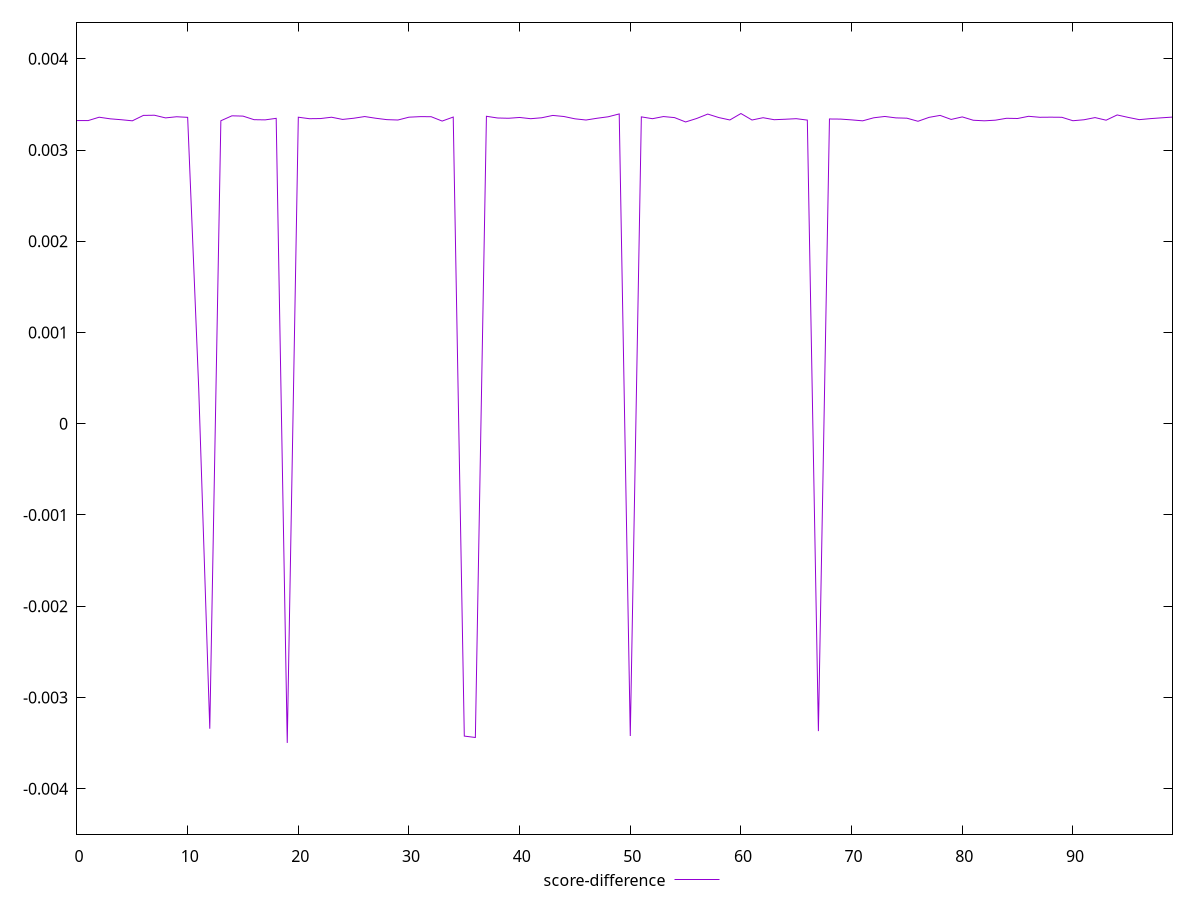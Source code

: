 reset

$scoreDifference <<EOF
0 0.00332384464264035
1 0.003323134483979473
2 0.0033602607594966916
3 0.0033426636231126405
4 0.0033328114141719656
5 0.0033207871144507184
6 0.003380152599959829
7 0.0033819727348347595
8 0.0033528070957964395
9 0.003365393174352471
10 0.0033587749256044352
11 0.0003862317921212721
12 -0.0033429407141083445
13 0.003321392423959235
14 0.0033756795012698237
15 0.003372338945436315
16 0.0033332044907106173
17 0.003331084006045537
18 0.0033478923565402052
19 -0.003498567066826719
20 0.0033602042716724956
21 0.0033439494104084977
22 0.0033455040925434165
23 0.0033601086784698087
24 0.003336119062569698
25 0.003348946620573723
26 0.003367588311508851
27 0.0033489141113864918
28 0.0033337358456927424
29 0.0033296021945481424
30 0.0033606062193278774
31 0.0033664590670554606
32 0.0033660653106890592
33 0.003318082515229359
34 0.0033620491741461755
35 -0.003423786609380697
36 -0.0034390450257624217
37 0.0033704398480893794
38 0.003351832185163328
39 0.003348729897004854
40 0.0033575609813571994
41 0.0033439797195085053
42 0.0033543495900696385
43 0.003379938770076807
44 0.003368067072619274
45 0.003342652801517243
46 0.003329571980525081
47 0.003348892438722828
48 0.003365034306666348
49 0.0033962726919223307
50 -0.0034230900984963952
51 0.0033640905090721596
52 0.0033439688948069257
53 0.0033675349980002434
54 0.0033559219042831323
55 0.0033083046985401543
56 0.0033464267574561113
57 0.0033947074158483526
58 0.0033563603816471055
59 0.0033300953588302207
60 0.003400756886318579
61 0.0033296442786990843
62 0.003354884485551879
63 0.003332962593455613
64 0.003338053773285221
65 0.003344148588161344
66 0.003328604158512105
67 -0.0033695823682229342
68 0.0033409173482585874
69 0.0033396313297141544
70 0.0033310602587350857
71 0.0033206255685772623
72 0.0033539829025195367
73 0.0033684501172234205
74 0.0033530099118521672
75 0.0033495188199265113
76 0.003315765720054653
77 0.003358638096573441
78 0.003380202785952413
79 0.003335939683908995
80 0.003363633902088825
81 0.003326953831849111
82 0.003320858196450893
83 0.0033278296171639354
84 0.003348589032168281
85 0.003346225314781348
86 0.0033702765447044536
87 0.0033595547114422253
88 0.003360688785887578
89 0.0033594265481630137
90 0.0033217177302782286
91 0.0033323514279663957
92 0.0033561997464787163
93 0.0033276052620530017
94 0.0033851302006751016
95 0.0033581060222999115
96 0.003333639722024717
97 0.003344733181508741
98 0.0033535793630190547
99 0.00336169273970377
EOF

set key outside below
set xrange [0:99]
set yrange [-0.004498567066826719:0.004400756886318579]
set trange [-0.004498567066826719:0.004400756886318579]
set terminal svg size 640, 500 enhanced background rgb 'white'
set output "reprap/interactive/samples/pages+cached+noexternal+nosvg/score-difference/values.svg"

plot $scoreDifference title "score-difference" with line

reset
